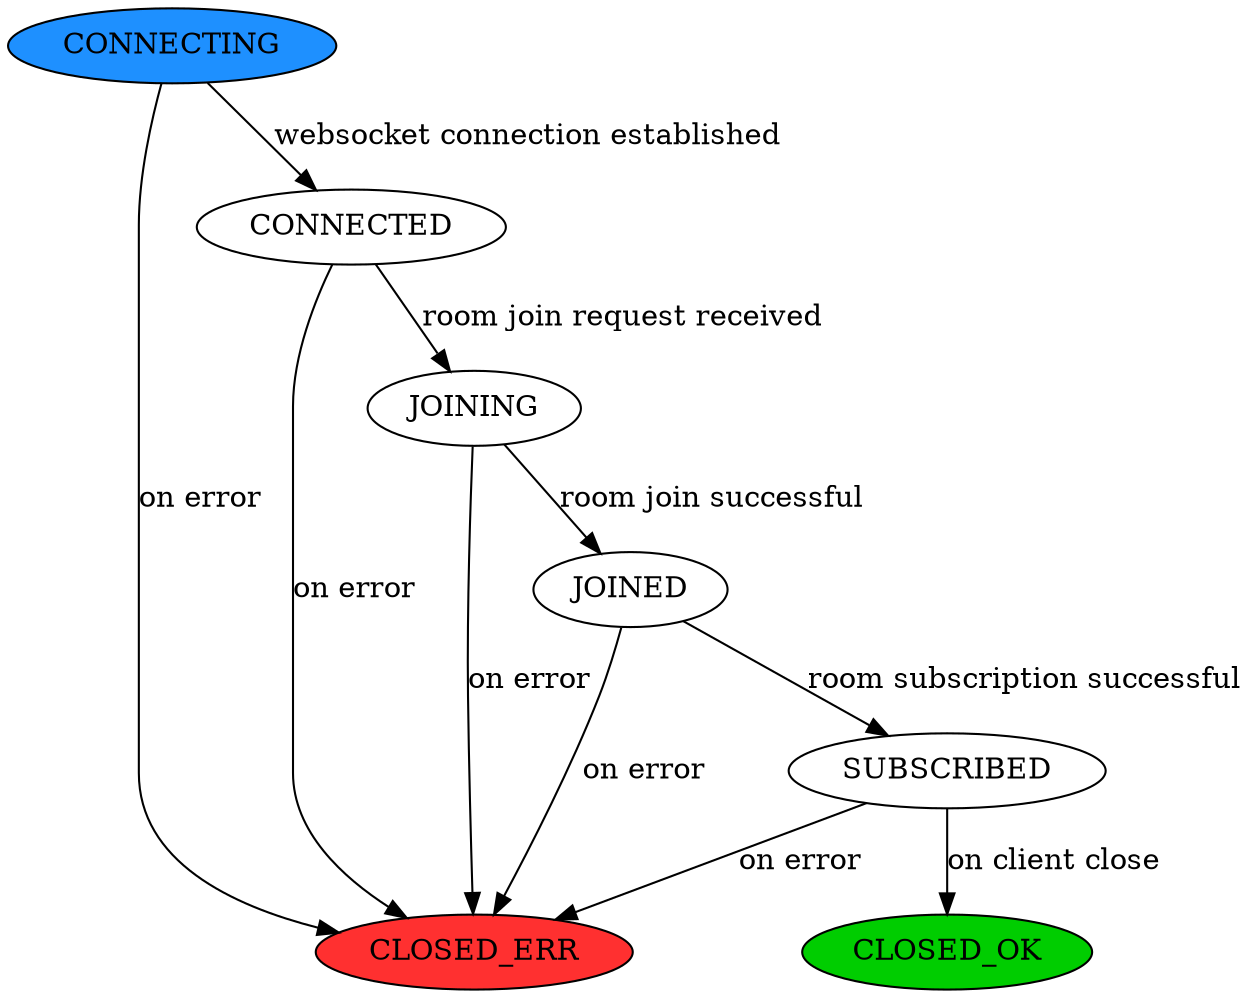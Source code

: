 digraph signaling {
  CONNECTING [style="filled", fillcolor="dodgerblue"];

  CLOSED_ERR [style="filled", fillcolor="firebrick1"];

  CLOSED_OK [style="filled", fillcolor="green3"];

  CONNECTING -> CONNECTED [label="websocket connection established"];

  CONNECTED -> JOINING [label="room join request received"];

  JOINING -> JOINED [label="room join successful"];

  JOINED -> SUBSCRIBED [label="room subscription successful"];

  {CONNECTING, CONNECTED, JOINING, JOINED, SUBSCRIBED} -> CLOSED_ERR [label="on error"];

  SUBSCRIBED -> CLOSED_OK [label="on client close"];
}

